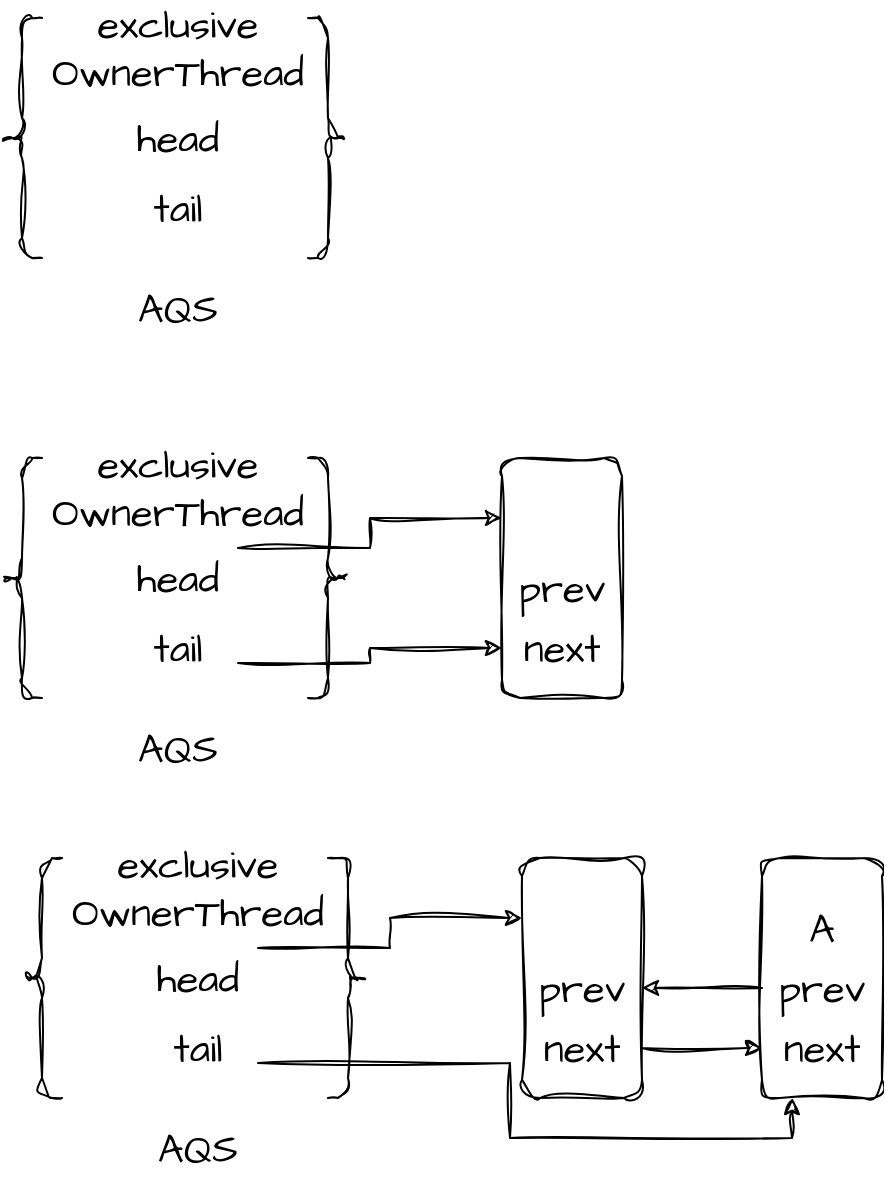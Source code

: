 <mxfile version="21.0.6" type="github">
  <diagram name="第 1 页" id="Jh1NBhiFunuxzFQaFLzN">
    <mxGraphModel dx="1372" dy="785" grid="1" gridSize="10" guides="1" tooltips="1" connect="1" arrows="1" fold="1" page="1" pageScale="1" pageWidth="850" pageHeight="1100" math="0" shadow="0">
      <root>
        <mxCell id="0" />
        <mxCell id="1" parent="0" />
        <mxCell id="8-tahkjjap_dgUBPMCS7-21" value="" style="group" vertex="1" connectable="0" parent="1">
          <mxGeometry x="90" y="280" width="173" height="160" as="geometry" />
        </mxCell>
        <mxCell id="8-tahkjjap_dgUBPMCS7-9" value="" style="shape=curlyBracket;whiteSpace=wrap;html=1;rounded=1;labelPosition=left;verticalLabelPosition=middle;align=right;verticalAlign=middle;sketch=1;hachureGap=4;jiggle=2;curveFitting=1;fontFamily=Architects Daughter;fontSource=https%3A%2F%2Ffonts.googleapis.com%2Fcss%3Ffamily%3DArchitects%2BDaughter;fontSize=20;" vertex="1" parent="8-tahkjjap_dgUBPMCS7-21">
          <mxGeometry width="20" height="120" as="geometry" />
        </mxCell>
        <mxCell id="8-tahkjjap_dgUBPMCS7-13" value="" style="shape=curlyBracket;whiteSpace=wrap;html=1;rounded=1;flipH=1;labelPosition=right;verticalLabelPosition=middle;align=left;verticalAlign=middle;sketch=1;hachureGap=4;jiggle=2;curveFitting=1;fontFamily=Architects Daughter;fontSource=https%3A%2F%2Ffonts.googleapis.com%2Fcss%3Ffamily%3DArchitects%2BDaughter;fontSize=20;" vertex="1" parent="8-tahkjjap_dgUBPMCS7-21">
          <mxGeometry x="153" width="20" height="120" as="geometry" />
        </mxCell>
        <mxCell id="8-tahkjjap_dgUBPMCS7-4" value="AQS" style="text;html=1;strokeColor=none;fillColor=none;align=center;verticalAlign=middle;whiteSpace=wrap;rounded=0;fontSize=20;fontFamily=Architects Daughter;container=0;" vertex="1" parent="8-tahkjjap_dgUBPMCS7-21">
          <mxGeometry x="58" y="130" width="60" height="30" as="geometry" />
        </mxCell>
        <mxCell id="8-tahkjjap_dgUBPMCS7-6" value="head" style="text;html=1;strokeColor=none;fillColor=none;align=center;verticalAlign=middle;whiteSpace=wrap;rounded=0;fontSize=20;fontFamily=Architects Daughter;container=0;" vertex="1" parent="8-tahkjjap_dgUBPMCS7-21">
          <mxGeometry x="58" y="45" width="60" height="30" as="geometry" />
        </mxCell>
        <mxCell id="8-tahkjjap_dgUBPMCS7-7" value="tail" style="text;html=1;strokeColor=none;fillColor=none;align=center;verticalAlign=middle;whiteSpace=wrap;rounded=0;fontSize=20;fontFamily=Architects Daughter;container=0;" vertex="1" parent="8-tahkjjap_dgUBPMCS7-21">
          <mxGeometry x="58" y="80" width="60" height="30" as="geometry" />
        </mxCell>
        <mxCell id="8-tahkjjap_dgUBPMCS7-19" value="exclusive&lt;br&gt;OwnerThread" style="text;html=1;strokeColor=none;fillColor=none;align=center;verticalAlign=middle;whiteSpace=wrap;rounded=0;fontSize=20;fontFamily=Architects Daughter;container=0;" vertex="1" parent="8-tahkjjap_dgUBPMCS7-21">
          <mxGeometry x="58" width="60" height="30" as="geometry" />
        </mxCell>
        <mxCell id="8-tahkjjap_dgUBPMCS7-23" value="" style="group" vertex="1" connectable="0" parent="1">
          <mxGeometry x="90" y="500" width="173" height="160" as="geometry" />
        </mxCell>
        <mxCell id="8-tahkjjap_dgUBPMCS7-24" value="" style="shape=curlyBracket;whiteSpace=wrap;html=1;rounded=1;labelPosition=left;verticalLabelPosition=middle;align=right;verticalAlign=middle;sketch=1;hachureGap=4;jiggle=2;curveFitting=1;fontFamily=Architects Daughter;fontSource=https%3A%2F%2Ffonts.googleapis.com%2Fcss%3Ffamily%3DArchitects%2BDaughter;fontSize=20;" vertex="1" parent="8-tahkjjap_dgUBPMCS7-23">
          <mxGeometry width="20" height="120" as="geometry" />
        </mxCell>
        <mxCell id="8-tahkjjap_dgUBPMCS7-25" value="" style="shape=curlyBracket;whiteSpace=wrap;html=1;rounded=1;flipH=1;labelPosition=right;verticalLabelPosition=middle;align=left;verticalAlign=middle;sketch=1;hachureGap=4;jiggle=2;curveFitting=1;fontFamily=Architects Daughter;fontSource=https%3A%2F%2Ffonts.googleapis.com%2Fcss%3Ffamily%3DArchitects%2BDaughter;fontSize=20;" vertex="1" parent="8-tahkjjap_dgUBPMCS7-23">
          <mxGeometry x="153" width="20" height="120" as="geometry" />
        </mxCell>
        <mxCell id="8-tahkjjap_dgUBPMCS7-26" value="AQS" style="text;html=1;strokeColor=none;fillColor=none;align=center;verticalAlign=middle;whiteSpace=wrap;rounded=0;fontSize=20;fontFamily=Architects Daughter;container=0;" vertex="1" parent="8-tahkjjap_dgUBPMCS7-23">
          <mxGeometry x="58" y="130" width="60" height="30" as="geometry" />
        </mxCell>
        <mxCell id="8-tahkjjap_dgUBPMCS7-27" value="head" style="text;html=1;strokeColor=none;fillColor=none;align=center;verticalAlign=middle;whiteSpace=wrap;rounded=0;fontSize=20;fontFamily=Architects Daughter;container=0;" vertex="1" parent="8-tahkjjap_dgUBPMCS7-23">
          <mxGeometry x="58" y="45" width="60" height="30" as="geometry" />
        </mxCell>
        <mxCell id="8-tahkjjap_dgUBPMCS7-28" value="tail" style="text;html=1;strokeColor=none;fillColor=none;align=center;verticalAlign=middle;whiteSpace=wrap;rounded=0;fontSize=20;fontFamily=Architects Daughter;container=0;" vertex="1" parent="8-tahkjjap_dgUBPMCS7-23">
          <mxGeometry x="58" y="80" width="60" height="30" as="geometry" />
        </mxCell>
        <mxCell id="8-tahkjjap_dgUBPMCS7-29" value="exclusive&lt;br&gt;OwnerThread" style="text;html=1;strokeColor=none;fillColor=none;align=center;verticalAlign=middle;whiteSpace=wrap;rounded=0;fontSize=20;fontFamily=Architects Daughter;container=0;" vertex="1" parent="8-tahkjjap_dgUBPMCS7-23">
          <mxGeometry x="58" width="60" height="30" as="geometry" />
        </mxCell>
        <mxCell id="8-tahkjjap_dgUBPMCS7-60" value="" style="group" vertex="1" connectable="0" parent="1">
          <mxGeometry x="470" y="700" width="60" height="120" as="geometry" />
        </mxCell>
        <mxCell id="8-tahkjjap_dgUBPMCS7-61" value="" style="rounded=1;whiteSpace=wrap;html=1;sketch=1;hachureGap=4;jiggle=2;curveFitting=1;fontFamily=Architects Daughter;fontSource=https%3A%2F%2Ffonts.googleapis.com%2Fcss%3Ffamily%3DArchitects%2BDaughter;fontSize=20;direction=south;container=0;" vertex="1" parent="8-tahkjjap_dgUBPMCS7-60">
          <mxGeometry width="60" height="120" as="geometry" />
        </mxCell>
        <mxCell id="8-tahkjjap_dgUBPMCS7-62" value="prev" style="text;html=1;strokeColor=none;fillColor=none;align=center;verticalAlign=middle;whiteSpace=wrap;rounded=0;fontSize=20;fontFamily=Architects Daughter;container=0;" vertex="1" parent="8-tahkjjap_dgUBPMCS7-60">
          <mxGeometry y="50" width="60" height="30" as="geometry" />
        </mxCell>
        <mxCell id="8-tahkjjap_dgUBPMCS7-63" value="next" style="text;html=1;strokeColor=none;fillColor=none;align=center;verticalAlign=middle;whiteSpace=wrap;rounded=0;fontSize=20;fontFamily=Architects Daughter;container=0;" vertex="1" parent="8-tahkjjap_dgUBPMCS7-60">
          <mxGeometry y="80" width="60" height="30" as="geometry" />
        </mxCell>
        <mxCell id="8-tahkjjap_dgUBPMCS7-73" value="A" style="text;html=1;strokeColor=none;fillColor=none;align=center;verticalAlign=middle;whiteSpace=wrap;rounded=0;fontSize=20;fontFamily=Architects Daughter;" vertex="1" parent="8-tahkjjap_dgUBPMCS7-60">
          <mxGeometry y="20" width="60" height="30" as="geometry" />
        </mxCell>
        <mxCell id="8-tahkjjap_dgUBPMCS7-64" value="" style="group" vertex="1" connectable="0" parent="1">
          <mxGeometry x="340" y="500" width="60" height="120" as="geometry" />
        </mxCell>
        <mxCell id="8-tahkjjap_dgUBPMCS7-65" value="" style="rounded=1;whiteSpace=wrap;html=1;sketch=1;hachureGap=4;jiggle=2;curveFitting=1;fontFamily=Architects Daughter;fontSource=https%3A%2F%2Ffonts.googleapis.com%2Fcss%3Ffamily%3DArchitects%2BDaughter;fontSize=20;direction=south;container=0;" vertex="1" parent="8-tahkjjap_dgUBPMCS7-64">
          <mxGeometry width="60" height="120" as="geometry" />
        </mxCell>
        <mxCell id="8-tahkjjap_dgUBPMCS7-66" value="prev" style="text;html=1;strokeColor=none;fillColor=none;align=center;verticalAlign=middle;whiteSpace=wrap;rounded=0;fontSize=20;fontFamily=Architects Daughter;container=0;" vertex="1" parent="8-tahkjjap_dgUBPMCS7-64">
          <mxGeometry y="50" width="60" height="30" as="geometry" />
        </mxCell>
        <mxCell id="8-tahkjjap_dgUBPMCS7-67" value="next" style="text;html=1;strokeColor=none;fillColor=none;align=center;verticalAlign=middle;whiteSpace=wrap;rounded=0;fontSize=20;fontFamily=Architects Daughter;container=0;" vertex="1" parent="8-tahkjjap_dgUBPMCS7-64">
          <mxGeometry y="80" width="60" height="30" as="geometry" />
        </mxCell>
        <mxCell id="8-tahkjjap_dgUBPMCS7-69" style="edgeStyle=orthogonalEdgeStyle;rounded=0;sketch=1;hachureGap=4;jiggle=2;curveFitting=1;orthogonalLoop=1;jettySize=auto;html=1;exitX=1;exitY=0.75;exitDx=0;exitDy=0;fontFamily=Architects Daughter;fontSource=https%3A%2F%2Ffonts.googleapis.com%2Fcss%3Ffamily%3DArchitects%2BDaughter;fontSize=16;" edge="1" parent="1" source="8-tahkjjap_dgUBPMCS7-28" target="8-tahkjjap_dgUBPMCS7-67">
          <mxGeometry relative="1" as="geometry" />
        </mxCell>
        <mxCell id="8-tahkjjap_dgUBPMCS7-71" style="edgeStyle=orthogonalEdgeStyle;rounded=0;sketch=1;hachureGap=4;jiggle=2;curveFitting=1;orthogonalLoop=1;jettySize=auto;html=1;exitX=1;exitY=0;exitDx=0;exitDy=0;entryX=0.25;entryY=1;entryDx=0;entryDy=0;fontFamily=Architects Daughter;fontSource=https%3A%2F%2Ffonts.googleapis.com%2Fcss%3Ffamily%3DArchitects%2BDaughter;fontSize=16;" edge="1" parent="1" source="8-tahkjjap_dgUBPMCS7-27" target="8-tahkjjap_dgUBPMCS7-65">
          <mxGeometry relative="1" as="geometry">
            <Array as="points">
              <mxPoint x="274" y="545" />
              <mxPoint x="274" y="530" />
            </Array>
          </mxGeometry>
        </mxCell>
        <mxCell id="8-tahkjjap_dgUBPMCS7-74" value="" style="group" vertex="1" connectable="0" parent="1">
          <mxGeometry x="100" y="700" width="173" height="160" as="geometry" />
        </mxCell>
        <mxCell id="8-tahkjjap_dgUBPMCS7-75" value="" style="shape=curlyBracket;whiteSpace=wrap;html=1;rounded=1;labelPosition=left;verticalLabelPosition=middle;align=right;verticalAlign=middle;sketch=1;hachureGap=4;jiggle=2;curveFitting=1;fontFamily=Architects Daughter;fontSource=https%3A%2F%2Ffonts.googleapis.com%2Fcss%3Ffamily%3DArchitects%2BDaughter;fontSize=20;" vertex="1" parent="8-tahkjjap_dgUBPMCS7-74">
          <mxGeometry width="20" height="120" as="geometry" />
        </mxCell>
        <mxCell id="8-tahkjjap_dgUBPMCS7-76" value="" style="shape=curlyBracket;whiteSpace=wrap;html=1;rounded=1;flipH=1;labelPosition=right;verticalLabelPosition=middle;align=left;verticalAlign=middle;sketch=1;hachureGap=4;jiggle=2;curveFitting=1;fontFamily=Architects Daughter;fontSource=https%3A%2F%2Ffonts.googleapis.com%2Fcss%3Ffamily%3DArchitects%2BDaughter;fontSize=20;" vertex="1" parent="8-tahkjjap_dgUBPMCS7-74">
          <mxGeometry x="153" width="20" height="120" as="geometry" />
        </mxCell>
        <mxCell id="8-tahkjjap_dgUBPMCS7-77" value="AQS" style="text;html=1;strokeColor=none;fillColor=none;align=center;verticalAlign=middle;whiteSpace=wrap;rounded=0;fontSize=20;fontFamily=Architects Daughter;container=0;" vertex="1" parent="8-tahkjjap_dgUBPMCS7-74">
          <mxGeometry x="58" y="130" width="60" height="30" as="geometry" />
        </mxCell>
        <mxCell id="8-tahkjjap_dgUBPMCS7-78" value="head" style="text;html=1;strokeColor=none;fillColor=none;align=center;verticalAlign=middle;whiteSpace=wrap;rounded=0;fontSize=20;fontFamily=Architects Daughter;container=0;" vertex="1" parent="8-tahkjjap_dgUBPMCS7-74">
          <mxGeometry x="58" y="45" width="60" height="30" as="geometry" />
        </mxCell>
        <mxCell id="8-tahkjjap_dgUBPMCS7-79" value="tail" style="text;html=1;strokeColor=none;fillColor=none;align=center;verticalAlign=middle;whiteSpace=wrap;rounded=0;fontSize=20;fontFamily=Architects Daughter;container=0;" vertex="1" parent="8-tahkjjap_dgUBPMCS7-74">
          <mxGeometry x="58" y="80" width="60" height="30" as="geometry" />
        </mxCell>
        <mxCell id="8-tahkjjap_dgUBPMCS7-80" value="exclusive&lt;br&gt;OwnerThread" style="text;html=1;strokeColor=none;fillColor=none;align=center;verticalAlign=middle;whiteSpace=wrap;rounded=0;fontSize=20;fontFamily=Architects Daughter;container=0;" vertex="1" parent="8-tahkjjap_dgUBPMCS7-74">
          <mxGeometry x="58" width="60" height="30" as="geometry" />
        </mxCell>
        <mxCell id="8-tahkjjap_dgUBPMCS7-81" value="" style="group" vertex="1" connectable="0" parent="1">
          <mxGeometry x="350" y="700" width="60" height="120" as="geometry" />
        </mxCell>
        <mxCell id="8-tahkjjap_dgUBPMCS7-82" value="" style="rounded=1;whiteSpace=wrap;html=1;sketch=1;hachureGap=4;jiggle=2;curveFitting=1;fontFamily=Architects Daughter;fontSource=https%3A%2F%2Ffonts.googleapis.com%2Fcss%3Ffamily%3DArchitects%2BDaughter;fontSize=20;direction=south;container=0;" vertex="1" parent="8-tahkjjap_dgUBPMCS7-81">
          <mxGeometry width="60" height="120" as="geometry" />
        </mxCell>
        <mxCell id="8-tahkjjap_dgUBPMCS7-83" value="prev" style="text;html=1;strokeColor=none;fillColor=none;align=center;verticalAlign=middle;whiteSpace=wrap;rounded=0;fontSize=20;fontFamily=Architects Daughter;container=0;" vertex="1" parent="8-tahkjjap_dgUBPMCS7-81">
          <mxGeometry y="50" width="60" height="30" as="geometry" />
        </mxCell>
        <mxCell id="8-tahkjjap_dgUBPMCS7-84" value="next" style="text;html=1;strokeColor=none;fillColor=none;align=center;verticalAlign=middle;whiteSpace=wrap;rounded=0;fontSize=20;fontFamily=Architects Daughter;container=0;" vertex="1" parent="8-tahkjjap_dgUBPMCS7-81">
          <mxGeometry y="80" width="60" height="30" as="geometry" />
        </mxCell>
        <mxCell id="8-tahkjjap_dgUBPMCS7-86" style="edgeStyle=orthogonalEdgeStyle;rounded=0;sketch=1;hachureGap=4;jiggle=2;curveFitting=1;orthogonalLoop=1;jettySize=auto;html=1;exitX=1;exitY=0;exitDx=0;exitDy=0;entryX=0.25;entryY=1;entryDx=0;entryDy=0;fontFamily=Architects Daughter;fontSource=https%3A%2F%2Ffonts.googleapis.com%2Fcss%3Ffamily%3DArchitects%2BDaughter;fontSize=16;" edge="1" parent="1" source="8-tahkjjap_dgUBPMCS7-78" target="8-tahkjjap_dgUBPMCS7-82">
          <mxGeometry relative="1" as="geometry">
            <Array as="points">
              <mxPoint x="284" y="745" />
              <mxPoint x="284" y="730" />
            </Array>
          </mxGeometry>
        </mxCell>
        <mxCell id="8-tahkjjap_dgUBPMCS7-87" style="edgeStyle=orthogonalEdgeStyle;rounded=0;sketch=1;hachureGap=4;jiggle=2;curveFitting=1;orthogonalLoop=1;jettySize=auto;html=1;exitX=1;exitY=0.75;exitDx=0;exitDy=0;entryX=1;entryY=0.75;entryDx=0;entryDy=0;fontFamily=Architects Daughter;fontSource=https%3A%2F%2Ffonts.googleapis.com%2Fcss%3Ffamily%3DArchitects%2BDaughter;fontSize=16;" edge="1" parent="1" source="8-tahkjjap_dgUBPMCS7-79" target="8-tahkjjap_dgUBPMCS7-61">
          <mxGeometry relative="1" as="geometry" />
        </mxCell>
        <mxCell id="8-tahkjjap_dgUBPMCS7-88" style="edgeStyle=orthogonalEdgeStyle;rounded=0;sketch=1;hachureGap=4;jiggle=2;curveFitting=1;orthogonalLoop=1;jettySize=auto;html=1;exitX=0;exitY=0.5;exitDx=0;exitDy=0;entryX=1;entryY=0.5;entryDx=0;entryDy=0;fontFamily=Architects Daughter;fontSource=https%3A%2F%2Ffonts.googleapis.com%2Fcss%3Ffamily%3DArchitects%2BDaughter;fontSize=16;" edge="1" parent="1" source="8-tahkjjap_dgUBPMCS7-62" target="8-tahkjjap_dgUBPMCS7-83">
          <mxGeometry relative="1" as="geometry" />
        </mxCell>
        <mxCell id="8-tahkjjap_dgUBPMCS7-89" style="edgeStyle=orthogonalEdgeStyle;rounded=0;sketch=1;hachureGap=4;jiggle=2;curveFitting=1;orthogonalLoop=1;jettySize=auto;html=1;exitX=1;exitY=0.5;exitDx=0;exitDy=0;fontFamily=Architects Daughter;fontSource=https%3A%2F%2Ffonts.googleapis.com%2Fcss%3Ffamily%3DArchitects%2BDaughter;fontSize=16;" edge="1" parent="1" source="8-tahkjjap_dgUBPMCS7-84" target="8-tahkjjap_dgUBPMCS7-63">
          <mxGeometry relative="1" as="geometry" />
        </mxCell>
      </root>
    </mxGraphModel>
  </diagram>
</mxfile>
